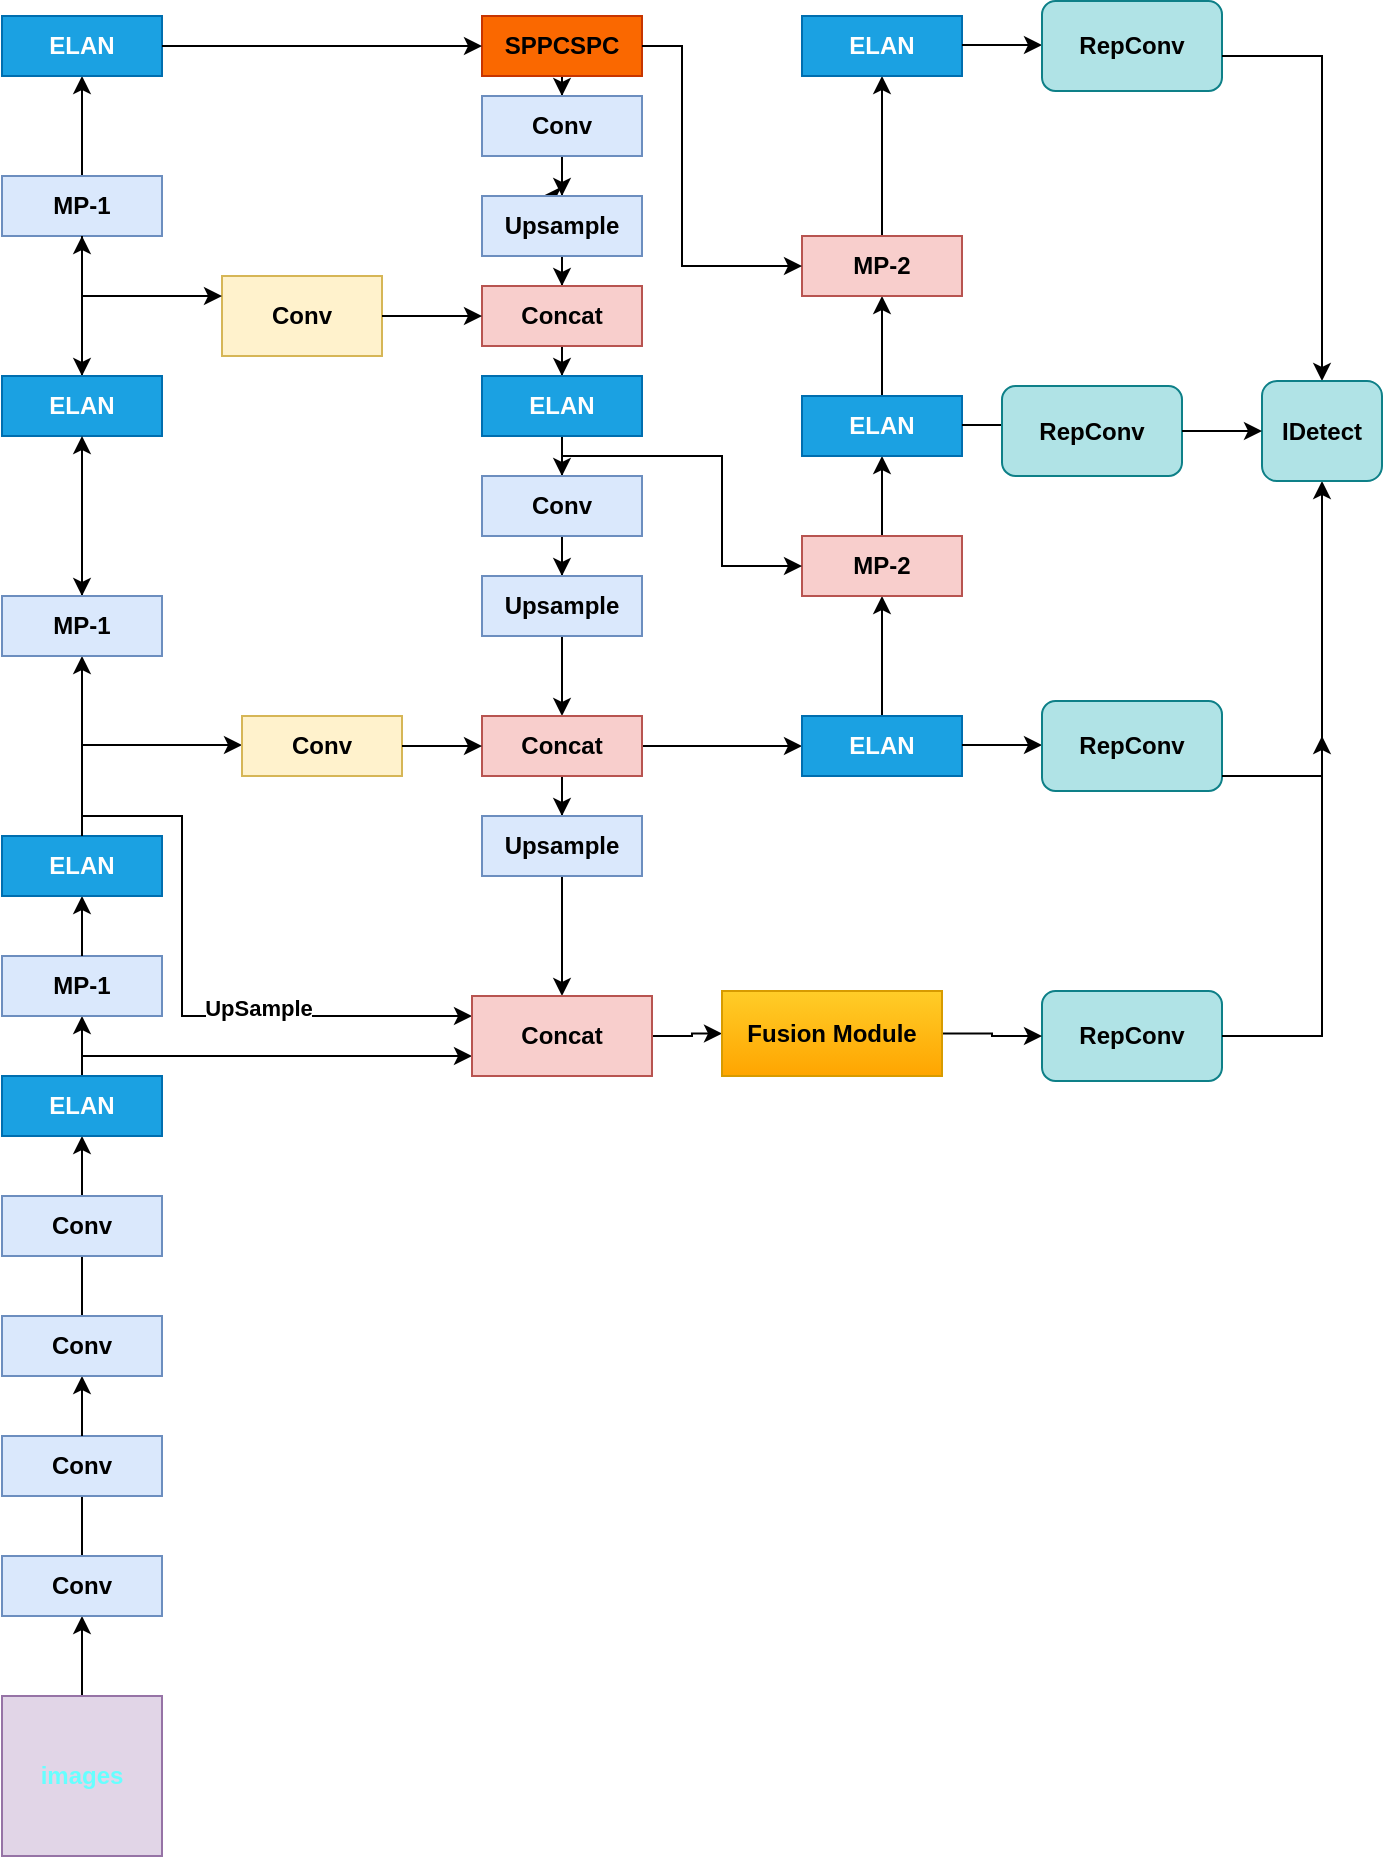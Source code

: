 <mxfile version="24.4.8" type="github">
  <diagram name="第 1 页" id="06KhuJ1YoOvBnatMyuTx">
    <mxGraphModel dx="1002" dy="577" grid="1" gridSize="10" guides="1" tooltips="1" connect="1" arrows="1" fold="1" page="1" pageScale="1" pageWidth="827" pageHeight="1169" math="0" shadow="0">
      <root>
        <mxCell id="0" />
        <mxCell id="1" parent="0" />
        <mxCell id="rpA8S_iFjbpx3BVTniyy-3" value="" style="edgeStyle=orthogonalEdgeStyle;rounded=0;orthogonalLoop=1;jettySize=auto;html=1;" parent="1" source="rpA8S_iFjbpx3BVTniyy-1" target="rpA8S_iFjbpx3BVTniyy-2" edge="1">
          <mxGeometry relative="1" as="geometry">
            <Array as="points">
              <mxPoint x="120" y="1010" />
              <mxPoint x="120" y="1010" />
            </Array>
          </mxGeometry>
        </mxCell>
        <mxCell id="rpA8S_iFjbpx3BVTniyy-1" value="&lt;b&gt;&lt;font color=&quot;#66ffff&quot;&gt;images&lt;/font&gt;&lt;/b&gt;" style="whiteSpace=wrap;html=1;aspect=fixed;fillColor=#e1d5e7;strokeColor=#9673a6;" parent="1" vertex="1">
          <mxGeometry x="80" y="1040" width="80" height="80" as="geometry" />
        </mxCell>
        <mxCell id="rpA8S_iFjbpx3BVTniyy-6" value="" style="edgeStyle=orthogonalEdgeStyle;rounded=0;orthogonalLoop=1;jettySize=auto;html=1;" parent="1" source="rpA8S_iFjbpx3BVTniyy-2" edge="1">
          <mxGeometry relative="1" as="geometry">
            <mxPoint x="120" y="920" as="targetPoint" />
          </mxGeometry>
        </mxCell>
        <mxCell id="rpA8S_iFjbpx3BVTniyy-2" value="&lt;b&gt;Conv&lt;/b&gt;" style="whiteSpace=wrap;html=1;fillColor=#dae8fc;strokeColor=#6c8ebf;" parent="1" vertex="1">
          <mxGeometry x="80" y="970" width="80" height="30" as="geometry" />
        </mxCell>
        <mxCell id="rpA8S_iFjbpx3BVTniyy-8" value="&lt;b&gt;Conv&lt;/b&gt;" style="rounded=0;whiteSpace=wrap;html=1;fillColor=#dae8fc;strokeColor=#6c8ebf;" parent="1" vertex="1">
          <mxGeometry x="80" y="910" width="80" height="30" as="geometry" />
        </mxCell>
        <mxCell id="rpA8S_iFjbpx3BVTniyy-9" value="" style="edgeStyle=orthogonalEdgeStyle;rounded=0;orthogonalLoop=1;jettySize=auto;html=1;exitX=0.5;exitY=0;exitDx=0;exitDy=0;" parent="1" source="rpA8S_iFjbpx3BVTniyy-8" target="rpA8S_iFjbpx3BVTniyy-11" edge="1">
          <mxGeometry relative="1" as="geometry">
            <mxPoint x="120" y="880" as="sourcePoint" />
            <Array as="points" />
          </mxGeometry>
        </mxCell>
        <mxCell id="rpA8S_iFjbpx3BVTniyy-10" value="" style="edgeStyle=orthogonalEdgeStyle;rounded=0;orthogonalLoop=1;jettySize=auto;html=1;entryX=0.5;entryY=1;entryDx=0;entryDy=0;" parent="1" source="rpA8S_iFjbpx3BVTniyy-11" target="rpA8S_iFjbpx3BVTniyy-14" edge="1">
          <mxGeometry relative="1" as="geometry">
            <mxPoint x="120" y="760" as="targetPoint" />
          </mxGeometry>
        </mxCell>
        <mxCell id="rpA8S_iFjbpx3BVTniyy-11" value="&lt;b&gt;Conv&lt;/b&gt;" style="whiteSpace=wrap;html=1;fillColor=#dae8fc;strokeColor=#6c8ebf;" parent="1" vertex="1">
          <mxGeometry x="80" y="850" width="80" height="30" as="geometry" />
        </mxCell>
        <mxCell id="rpA8S_iFjbpx3BVTniyy-12" value="&lt;b&gt;Conv&lt;/b&gt;" style="rounded=0;whiteSpace=wrap;html=1;fillColor=#dae8fc;strokeColor=#6c8ebf;" parent="1" vertex="1">
          <mxGeometry x="80" y="790" width="80" height="30" as="geometry" />
        </mxCell>
        <mxCell id="rpA8S_iFjbpx3BVTniyy-17" value="" style="edgeStyle=orthogonalEdgeStyle;rounded=0;orthogonalLoop=1;jettySize=auto;html=1;" parent="1" source="rpA8S_iFjbpx3BVTniyy-14" target="rpA8S_iFjbpx3BVTniyy-16" edge="1">
          <mxGeometry relative="1" as="geometry" />
        </mxCell>
        <mxCell id="rpA8S_iFjbpx3BVTniyy-14" value="&lt;b&gt;ELAN&lt;/b&gt;" style="whiteSpace=wrap;html=1;rounded=0;fillColor=#1ba1e2;strokeColor=#006EAF;fontColor=#ffffff;" parent="1" vertex="1">
          <mxGeometry x="80" y="730" width="80" height="30" as="geometry" />
        </mxCell>
        <mxCell id="rpA8S_iFjbpx3BVTniyy-16" value="&lt;b&gt;MP-1&lt;/b&gt;" style="whiteSpace=wrap;html=1;rounded=0;fillColor=#dae8fc;strokeColor=#6c8ebf;" parent="1" vertex="1">
          <mxGeometry x="80" y="670" width="80" height="30" as="geometry" />
        </mxCell>
        <mxCell id="rpA8S_iFjbpx3BVTniyy-18" value="" style="edgeStyle=orthogonalEdgeStyle;rounded=0;orthogonalLoop=1;jettySize=auto;html=1;exitX=0.5;exitY=0;exitDx=0;exitDy=0;" parent="1" source="rpA8S_iFjbpx3BVTniyy-16" target="rpA8S_iFjbpx3BVTniyy-20" edge="1">
          <mxGeometry relative="1" as="geometry">
            <mxPoint x="120" y="560" as="sourcePoint" />
            <Array as="points" />
          </mxGeometry>
        </mxCell>
        <mxCell id="rpA8S_iFjbpx3BVTniyy-20" value="&lt;b&gt;ELAN&lt;/b&gt;" style="whiteSpace=wrap;html=1;fillColor=#1ba1e2;strokeColor=#006EAF;fontColor=#ffffff;" parent="1" vertex="1">
          <mxGeometry x="80" y="610" width="80" height="30" as="geometry" />
        </mxCell>
        <mxCell id="rpA8S_iFjbpx3BVTniyy-25" value="" style="edgeStyle=orthogonalEdgeStyle;rounded=0;orthogonalLoop=1;jettySize=auto;html=1;" parent="1" source="rpA8S_iFjbpx3BVTniyy-26" target="rpA8S_iFjbpx3BVTniyy-28" edge="1">
          <mxGeometry relative="1" as="geometry" />
        </mxCell>
        <mxCell id="rpA8S_iFjbpx3BVTniyy-28" value="&lt;b&gt;ELAN&lt;/b&gt;" style="whiteSpace=wrap;html=1;rounded=0;fillColor=#1ba1e2;strokeColor=#006EAF;fontColor=#ffffff;" parent="1" vertex="1">
          <mxGeometry x="80" y="200" width="80" height="30" as="geometry" />
        </mxCell>
        <mxCell id="rpA8S_iFjbpx3BVTniyy-30" value="" style="endArrow=classic;html=1;rounded=0;" parent="1" edge="1">
          <mxGeometry width="50" height="50" relative="1" as="geometry">
            <mxPoint x="120" y="564.5" as="sourcePoint" />
            <mxPoint x="200" y="564.5" as="targetPoint" />
          </mxGeometry>
        </mxCell>
        <mxCell id="rpA8S_iFjbpx3BVTniyy-33" value="&lt;b&gt;Conv&lt;/b&gt;" style="rounded=0;whiteSpace=wrap;html=1;fillColor=#fff2cc;strokeColor=#d6b656;" parent="1" vertex="1">
          <mxGeometry x="190" y="330" width="80" height="40" as="geometry" />
        </mxCell>
        <mxCell id="rpA8S_iFjbpx3BVTniyy-34" value="" style="edgeStyle=orthogonalEdgeStyle;rounded=0;orthogonalLoop=1;jettySize=auto;html=1;" parent="1" source="rpA8S_iFjbpx3BVTniyy-20" target="rpA8S_iFjbpx3BVTniyy-21" edge="1">
          <mxGeometry relative="1" as="geometry">
            <mxPoint x="120" y="440" as="targetPoint" />
            <mxPoint x="120" y="610" as="sourcePoint" />
          </mxGeometry>
        </mxCell>
        <mxCell id="rpA8S_iFjbpx3BVTniyy-36" value="" style="edgeStyle=orthogonalEdgeStyle;rounded=0;orthogonalLoop=1;jettySize=auto;html=1;" parent="1" source="rpA8S_iFjbpx3BVTniyy-24" target="rpA8S_iFjbpx3BVTniyy-26" edge="1">
          <mxGeometry relative="1" as="geometry">
            <mxPoint x="120" y="440" as="targetPoint" />
            <mxPoint x="120" y="480" as="sourcePoint" />
          </mxGeometry>
        </mxCell>
        <mxCell id="rpA8S_iFjbpx3BVTniyy-26" value="&lt;b&gt;MP-1&lt;/b&gt;" style="rounded=0;whiteSpace=wrap;html=1;fillColor=#dae8fc;strokeColor=#6c8ebf;" parent="1" vertex="1">
          <mxGeometry x="80" y="280" width="80" height="30" as="geometry" />
        </mxCell>
        <mxCell id="rpA8S_iFjbpx3BVTniyy-37" value="&lt;b&gt;Conv&lt;/b&gt;" style="rounded=0;whiteSpace=wrap;html=1;fillColor=#fff2cc;strokeColor=#d6b656;" parent="1" vertex="1">
          <mxGeometry x="200" y="550" width="80" height="30" as="geometry" />
        </mxCell>
        <mxCell id="rpA8S_iFjbpx3BVTniyy-42" value="" style="edgeStyle=orthogonalEdgeStyle;rounded=0;orthogonalLoop=1;jettySize=auto;html=1;" parent="1" source="rpA8S_iFjbpx3BVTniyy-38" target="rpA8S_iFjbpx3BVTniyy-41" edge="1">
          <mxGeometry relative="1" as="geometry" />
        </mxCell>
        <mxCell id="rpA8S_iFjbpx3BVTniyy-38" value="&lt;b&gt;SPPCSPC&lt;/b&gt;" style="rounded=0;whiteSpace=wrap;html=1;fillColor=#fa6800;fontColor=#000000;strokeColor=#C73500;" parent="1" vertex="1">
          <mxGeometry x="320" y="200" width="80" height="30" as="geometry" />
        </mxCell>
        <mxCell id="rpA8S_iFjbpx3BVTniyy-39" value="" style="endArrow=classic;html=1;rounded=0;entryX=0;entryY=0.5;entryDx=0;entryDy=0;exitX=1;exitY=0.5;exitDx=0;exitDy=0;" parent="1" source="rpA8S_iFjbpx3BVTniyy-28" target="rpA8S_iFjbpx3BVTniyy-38" edge="1">
          <mxGeometry width="50" height="50" relative="1" as="geometry">
            <mxPoint x="390" y="560" as="sourcePoint" />
            <mxPoint x="440" y="510" as="targetPoint" />
          </mxGeometry>
        </mxCell>
        <mxCell id="rpA8S_iFjbpx3BVTniyy-44" value="" style="edgeStyle=orthogonalEdgeStyle;rounded=0;orthogonalLoop=1;jettySize=auto;html=1;" parent="1" source="rpA8S_iFjbpx3BVTniyy-41" target="rpA8S_iFjbpx3BVTniyy-43" edge="1">
          <mxGeometry relative="1" as="geometry" />
        </mxCell>
        <mxCell id="rpA8S_iFjbpx3BVTniyy-61" style="edgeStyle=orthogonalEdgeStyle;rounded=0;orthogonalLoop=1;jettySize=auto;html=1;" parent="1" source="rpA8S_iFjbpx3BVTniyy-41" edge="1">
          <mxGeometry relative="1" as="geometry">
            <mxPoint x="350" y="290" as="targetPoint" />
          </mxGeometry>
        </mxCell>
        <mxCell id="rpA8S_iFjbpx3BVTniyy-41" value="&lt;b&gt;Conv&lt;/b&gt;" style="rounded=0;whiteSpace=wrap;html=1;fillColor=#dae8fc;strokeColor=#6c8ebf;" parent="1" vertex="1">
          <mxGeometry x="320" y="240" width="80" height="30" as="geometry" />
        </mxCell>
        <mxCell id="rpA8S_iFjbpx3BVTniyy-46" value="" style="edgeStyle=orthogonalEdgeStyle;rounded=0;orthogonalLoop=1;jettySize=auto;html=1;" parent="1" source="rpA8S_iFjbpx3BVTniyy-43" target="rpA8S_iFjbpx3BVTniyy-45" edge="1">
          <mxGeometry relative="1" as="geometry" />
        </mxCell>
        <mxCell id="rpA8S_iFjbpx3BVTniyy-43" value="&lt;b&gt;Upsample&lt;/b&gt;" style="rounded=0;whiteSpace=wrap;html=1;fillColor=#dae8fc;strokeColor=#6c8ebf;" parent="1" vertex="1">
          <mxGeometry x="320" y="290" width="80" height="30" as="geometry" />
        </mxCell>
        <mxCell id="rpA8S_iFjbpx3BVTniyy-50" value="" style="edgeStyle=orthogonalEdgeStyle;rounded=0;orthogonalLoop=1;jettySize=auto;html=1;" parent="1" source="rpA8S_iFjbpx3BVTniyy-45" target="rpA8S_iFjbpx3BVTniyy-49" edge="1">
          <mxGeometry relative="1" as="geometry" />
        </mxCell>
        <mxCell id="rpA8S_iFjbpx3BVTniyy-45" value="&lt;b&gt;Concat&lt;/b&gt;" style="rounded=0;whiteSpace=wrap;html=1;fillColor=#f8cecc;strokeColor=#b85450;" parent="1" vertex="1">
          <mxGeometry x="320" y="335" width="80" height="30" as="geometry" />
        </mxCell>
        <mxCell id="rpA8S_iFjbpx3BVTniyy-64" value="" style="edgeStyle=orthogonalEdgeStyle;rounded=0;orthogonalLoop=1;jettySize=auto;html=1;" parent="1" source="rpA8S_iFjbpx3BVTniyy-49" target="rpA8S_iFjbpx3BVTniyy-63" edge="1">
          <mxGeometry relative="1" as="geometry" />
        </mxCell>
        <mxCell id="rpA8S_iFjbpx3BVTniyy-49" value="&lt;b&gt;ELAN&lt;/b&gt;" style="rounded=0;whiteSpace=wrap;html=1;fillColor=#1ba1e2;fontColor=#ffffff;strokeColor=#006EAF;" parent="1" vertex="1">
          <mxGeometry x="320" y="380" width="80" height="30" as="geometry" />
        </mxCell>
        <mxCell id="rpA8S_iFjbpx3BVTniyy-52" value="" style="edgeStyle=orthogonalEdgeStyle;rounded=0;orthogonalLoop=1;jettySize=auto;html=1;" parent="1" source="rpA8S_iFjbpx3BVTniyy-26" target="rpA8S_iFjbpx3BVTniyy-24" edge="1">
          <mxGeometry relative="1" as="geometry">
            <mxPoint x="120" y="440" as="targetPoint" />
            <mxPoint x="120" y="310" as="sourcePoint" />
          </mxGeometry>
        </mxCell>
        <mxCell id="rpA8S_iFjbpx3BVTniyy-24" value="&lt;b&gt;ELAN&lt;/b&gt;" style="whiteSpace=wrap;html=1;fillColor=#1ba1e2;strokeColor=#006EAF;fontColor=#ffffff;" parent="1" vertex="1">
          <mxGeometry x="80" y="380" width="80" height="30" as="geometry" />
        </mxCell>
        <mxCell id="rpA8S_iFjbpx3BVTniyy-55" value="" style="endArrow=classic;html=1;rounded=0;exitX=0.5;exitY=0;exitDx=0;exitDy=0;entryX=0.5;entryY=1;entryDx=0;entryDy=0;" parent="1" source="rpA8S_iFjbpx3BVTniyy-21" target="rpA8S_iFjbpx3BVTniyy-24" edge="1">
          <mxGeometry width="50" height="50" relative="1" as="geometry">
            <mxPoint x="390" y="360" as="sourcePoint" />
            <mxPoint x="440" y="310" as="targetPoint" />
          </mxGeometry>
        </mxCell>
        <mxCell id="rpA8S_iFjbpx3BVTniyy-57" value="" style="endArrow=classic;html=1;rounded=0;" parent="1" target="rpA8S_iFjbpx3BVTniyy-21" edge="1">
          <mxGeometry width="50" height="50" relative="1" as="geometry">
            <mxPoint x="120" y="460" as="sourcePoint" />
            <mxPoint x="200" y="460" as="targetPoint" />
          </mxGeometry>
        </mxCell>
        <mxCell id="rpA8S_iFjbpx3BVTniyy-21" value="&lt;b&gt;MP-1&lt;/b&gt;" style="rounded=0;whiteSpace=wrap;html=1;fillColor=#dae8fc;strokeColor=#6c8ebf;" parent="1" vertex="1">
          <mxGeometry x="80" y="490" width="80" height="30" as="geometry" />
        </mxCell>
        <mxCell id="rpA8S_iFjbpx3BVTniyy-60" value="" style="endArrow=classic;html=1;rounded=0;entryX=0;entryY=0.25;entryDx=0;entryDy=0;" parent="1" target="rpA8S_iFjbpx3BVTniyy-33" edge="1">
          <mxGeometry width="50" height="50" relative="1" as="geometry">
            <mxPoint x="120" y="340" as="sourcePoint" />
            <mxPoint x="440" y="310" as="targetPoint" />
          </mxGeometry>
        </mxCell>
        <mxCell id="rpA8S_iFjbpx3BVTniyy-62" value="" style="endArrow=classic;html=1;rounded=0;exitX=1;exitY=0.5;exitDx=0;exitDy=0;" parent="1" source="rpA8S_iFjbpx3BVTniyy-33" target="rpA8S_iFjbpx3BVTniyy-45" edge="1">
          <mxGeometry width="50" height="50" relative="1" as="geometry">
            <mxPoint x="390" y="360" as="sourcePoint" />
            <mxPoint x="440" y="310" as="targetPoint" />
          </mxGeometry>
        </mxCell>
        <mxCell id="rpA8S_iFjbpx3BVTniyy-66" value="" style="edgeStyle=orthogonalEdgeStyle;rounded=0;orthogonalLoop=1;jettySize=auto;html=1;" parent="1" source="rpA8S_iFjbpx3BVTniyy-63" target="rpA8S_iFjbpx3BVTniyy-65" edge="1">
          <mxGeometry relative="1" as="geometry" />
        </mxCell>
        <mxCell id="rpA8S_iFjbpx3BVTniyy-63" value="&lt;b&gt;Conv&lt;/b&gt;" style="rounded=0;whiteSpace=wrap;html=1;fillColor=#dae8fc;strokeColor=#6c8ebf;" parent="1" vertex="1">
          <mxGeometry x="320" y="430" width="80" height="30" as="geometry" />
        </mxCell>
        <mxCell id="rpA8S_iFjbpx3BVTniyy-68" value="" style="edgeStyle=orthogonalEdgeStyle;rounded=0;orthogonalLoop=1;jettySize=auto;html=1;" parent="1" source="rpA8S_iFjbpx3BVTniyy-65" target="rpA8S_iFjbpx3BVTniyy-67" edge="1">
          <mxGeometry relative="1" as="geometry" />
        </mxCell>
        <mxCell id="rpA8S_iFjbpx3BVTniyy-65" value="&lt;b&gt;Upsample&lt;/b&gt;" style="rounded=0;whiteSpace=wrap;html=1;fillColor=#dae8fc;strokeColor=#6c8ebf;" parent="1" vertex="1">
          <mxGeometry x="320" y="480" width="80" height="30" as="geometry" />
        </mxCell>
        <mxCell id="rpA8S_iFjbpx3BVTniyy-80" value="" style="edgeStyle=orthogonalEdgeStyle;rounded=0;orthogonalLoop=1;jettySize=auto;html=1;" parent="1" source="rpA8S_iFjbpx3BVTniyy-67" target="rpA8S_iFjbpx3BVTniyy-79" edge="1">
          <mxGeometry relative="1" as="geometry" />
        </mxCell>
        <mxCell id="rpA8S_iFjbpx3BVTniyy-86" value="" style="edgeStyle=orthogonalEdgeStyle;rounded=0;orthogonalLoop=1;jettySize=auto;html=1;" parent="1" source="rpA8S_iFjbpx3BVTniyy-67" target="rpA8S_iFjbpx3BVTniyy-85" edge="1">
          <mxGeometry relative="1" as="geometry" />
        </mxCell>
        <mxCell id="rpA8S_iFjbpx3BVTniyy-67" value="&lt;b&gt;Concat&lt;/b&gt;" style="rounded=0;whiteSpace=wrap;html=1;fillColor=#f8cecc;strokeColor=#b85450;" parent="1" vertex="1">
          <mxGeometry x="320" y="550" width="80" height="30" as="geometry" />
        </mxCell>
        <mxCell id="rpA8S_iFjbpx3BVTniyy-72" value="" style="endArrow=classic;html=1;rounded=0;exitX=1;exitY=0.5;exitDx=0;exitDy=0;entryX=0;entryY=0.5;entryDx=0;entryDy=0;" parent="1" source="rpA8S_iFjbpx3BVTniyy-37" target="rpA8S_iFjbpx3BVTniyy-67" edge="1">
          <mxGeometry width="50" height="50" relative="1" as="geometry">
            <mxPoint x="390" y="560" as="sourcePoint" />
            <mxPoint x="320" y="590" as="targetPoint" />
          </mxGeometry>
        </mxCell>
        <mxCell id="rpA8S_iFjbpx3BVTniyy-73" value="" style="endArrow=classic;html=1;rounded=0;entryX=0;entryY=0.75;entryDx=0;entryDy=0;" parent="1" target="rpA8S_iFjbpx3BVTniyy-81" edge="1">
          <mxGeometry width="50" height="50" relative="1" as="geometry">
            <mxPoint x="120" y="720" as="sourcePoint" />
            <mxPoint x="290" y="720" as="targetPoint" />
          </mxGeometry>
        </mxCell>
        <mxCell id="rpA8S_iFjbpx3BVTniyy-74" value="" style="endArrow=classic;html=1;rounded=0;entryX=0;entryY=0.25;entryDx=0;entryDy=0;" parent="1" target="rpA8S_iFjbpx3BVTniyy-81" edge="1">
          <mxGeometry width="50" height="50" relative="1" as="geometry">
            <mxPoint x="120" y="600" as="sourcePoint" />
            <mxPoint x="300" y="700" as="targetPoint" />
            <Array as="points">
              <mxPoint x="170" y="600" />
              <mxPoint x="170" y="700" />
            </Array>
          </mxGeometry>
        </mxCell>
        <mxCell id="rpA8S_iFjbpx3BVTniyy-78" value="&lt;b&gt;UpSample&lt;/b&gt;" style="edgeLabel;html=1;align=center;verticalAlign=middle;resizable=0;points=[];" parent="rpA8S_iFjbpx3BVTniyy-74" vertex="1" connectable="0">
          <mxGeometry x="0.276" y="4" relative="1" as="geometry">
            <mxPoint as="offset" />
          </mxGeometry>
        </mxCell>
        <mxCell id="rpA8S_iFjbpx3BVTniyy-82" value="" style="edgeStyle=orthogonalEdgeStyle;rounded=0;orthogonalLoop=1;jettySize=auto;html=1;" parent="1" source="rpA8S_iFjbpx3BVTniyy-79" target="rpA8S_iFjbpx3BVTniyy-81" edge="1">
          <mxGeometry relative="1" as="geometry" />
        </mxCell>
        <mxCell id="rpA8S_iFjbpx3BVTniyy-79" value="&lt;b&gt;Upsample&lt;/b&gt;" style="rounded=0;whiteSpace=wrap;html=1;fillColor=#dae8fc;strokeColor=#6c8ebf;" parent="1" vertex="1">
          <mxGeometry x="320" y="600" width="80" height="30" as="geometry" />
        </mxCell>
        <mxCell id="-2oq_nhv_TLZ8Wuq7GOU-2" value="" style="edgeStyle=orthogonalEdgeStyle;rounded=0;orthogonalLoop=1;jettySize=auto;html=1;" edge="1" parent="1" source="rpA8S_iFjbpx3BVTniyy-81" target="-2oq_nhv_TLZ8Wuq7GOU-1">
          <mxGeometry relative="1" as="geometry" />
        </mxCell>
        <mxCell id="rpA8S_iFjbpx3BVTniyy-81" value="&lt;b&gt;Concat&lt;/b&gt;" style="rounded=0;whiteSpace=wrap;html=1;fillColor=#f8cecc;strokeColor=#b85450;" parent="1" vertex="1">
          <mxGeometry x="315" y="690" width="90" height="40" as="geometry" />
        </mxCell>
        <mxCell id="rpA8S_iFjbpx3BVTniyy-88" value="" style="edgeStyle=orthogonalEdgeStyle;rounded=0;orthogonalLoop=1;jettySize=auto;html=1;" parent="1" source="rpA8S_iFjbpx3BVTniyy-85" target="rpA8S_iFjbpx3BVTniyy-87" edge="1">
          <mxGeometry relative="1" as="geometry" />
        </mxCell>
        <mxCell id="rpA8S_iFjbpx3BVTniyy-85" value="&lt;b&gt;ELAN&lt;/b&gt;" style="rounded=0;whiteSpace=wrap;html=1;fillColor=#1ba1e2;fontColor=#ffffff;strokeColor=#006EAF;" parent="1" vertex="1">
          <mxGeometry x="480" y="550" width="80" height="30" as="geometry" />
        </mxCell>
        <mxCell id="rpA8S_iFjbpx3BVTniyy-90" value="" style="edgeStyle=orthogonalEdgeStyle;rounded=0;orthogonalLoop=1;jettySize=auto;html=1;" parent="1" source="rpA8S_iFjbpx3BVTniyy-87" target="rpA8S_iFjbpx3BVTniyy-89" edge="1">
          <mxGeometry relative="1" as="geometry" />
        </mxCell>
        <mxCell id="rpA8S_iFjbpx3BVTniyy-87" value="&lt;b&gt;MP-2&lt;/b&gt;" style="rounded=0;whiteSpace=wrap;html=1;fillColor=#f8cecc;strokeColor=#b85450;" parent="1" vertex="1">
          <mxGeometry x="480" y="460" width="80" height="30" as="geometry" />
        </mxCell>
        <mxCell id="rpA8S_iFjbpx3BVTniyy-96" value="" style="edgeStyle=orthogonalEdgeStyle;rounded=0;orthogonalLoop=1;jettySize=auto;html=1;" parent="1" source="rpA8S_iFjbpx3BVTniyy-89" target="rpA8S_iFjbpx3BVTniyy-95" edge="1">
          <mxGeometry relative="1" as="geometry" />
        </mxCell>
        <mxCell id="rpA8S_iFjbpx3BVTniyy-89" value="&lt;b&gt;ELAN&lt;/b&gt;" style="rounded=0;whiteSpace=wrap;html=1;fillColor=#1ba1e2;fontColor=#ffffff;strokeColor=#006EAF;" parent="1" vertex="1">
          <mxGeometry x="480" y="390" width="80" height="30" as="geometry" />
        </mxCell>
        <mxCell id="rpA8S_iFjbpx3BVTniyy-94" value="" style="endArrow=classic;html=1;rounded=0;entryX=0;entryY=0.5;entryDx=0;entryDy=0;" parent="1" target="rpA8S_iFjbpx3BVTniyy-87" edge="1">
          <mxGeometry width="50" height="50" relative="1" as="geometry">
            <mxPoint x="360" y="420" as="sourcePoint" />
            <mxPoint x="420" y="410" as="targetPoint" />
            <Array as="points">
              <mxPoint x="440" y="420" />
              <mxPoint x="440" y="475" />
            </Array>
          </mxGeometry>
        </mxCell>
        <mxCell id="rpA8S_iFjbpx3BVTniyy-98" value="" style="edgeStyle=orthogonalEdgeStyle;rounded=0;orthogonalLoop=1;jettySize=auto;html=1;" parent="1" source="rpA8S_iFjbpx3BVTniyy-95" target="rpA8S_iFjbpx3BVTniyy-97" edge="1">
          <mxGeometry relative="1" as="geometry" />
        </mxCell>
        <mxCell id="rpA8S_iFjbpx3BVTniyy-95" value="&lt;b&gt;MP-2&lt;/b&gt;" style="rounded=0;whiteSpace=wrap;html=1;fillColor=#f8cecc;strokeColor=#b85450;" parent="1" vertex="1">
          <mxGeometry x="480" y="310" width="80" height="30" as="geometry" />
        </mxCell>
        <mxCell id="rpA8S_iFjbpx3BVTniyy-97" value="&lt;b&gt;ELAN&lt;/b&gt;" style="rounded=0;whiteSpace=wrap;html=1;fillColor=#1ba1e2;fontColor=#ffffff;strokeColor=#006EAF;" parent="1" vertex="1">
          <mxGeometry x="480" y="200" width="80" height="30" as="geometry" />
        </mxCell>
        <mxCell id="rpA8S_iFjbpx3BVTniyy-99" value="" style="endArrow=classic;html=1;rounded=0;exitX=1;exitY=0.5;exitDx=0;exitDy=0;entryX=0;entryY=0.5;entryDx=0;entryDy=0;" parent="1" source="rpA8S_iFjbpx3BVTniyy-38" target="rpA8S_iFjbpx3BVTniyy-95" edge="1">
          <mxGeometry width="50" height="50" relative="1" as="geometry">
            <mxPoint x="370" y="360" as="sourcePoint" />
            <mxPoint x="420" y="310" as="targetPoint" />
            <Array as="points">
              <mxPoint x="420" y="215" />
              <mxPoint x="420" y="325" />
            </Array>
          </mxGeometry>
        </mxCell>
        <mxCell id="rpA8S_iFjbpx3BVTniyy-101" value="" style="endArrow=classic;html=1;rounded=0;" parent="1" edge="1">
          <mxGeometry width="50" height="50" relative="1" as="geometry">
            <mxPoint x="560" y="404.5" as="sourcePoint" />
            <mxPoint x="600" y="404.5" as="targetPoint" />
          </mxGeometry>
        </mxCell>
        <mxCell id="rpA8S_iFjbpx3BVTniyy-102" value="" style="endArrow=classic;html=1;rounded=0;" parent="1" edge="1">
          <mxGeometry width="50" height="50" relative="1" as="geometry">
            <mxPoint x="560" y="564.5" as="sourcePoint" />
            <mxPoint x="600" y="564.5" as="targetPoint" />
          </mxGeometry>
        </mxCell>
        <mxCell id="rpA8S_iFjbpx3BVTniyy-103" value="" style="endArrow=classic;html=1;rounded=0;" parent="1" edge="1">
          <mxGeometry width="50" height="50" relative="1" as="geometry">
            <mxPoint x="560" y="214.5" as="sourcePoint" />
            <mxPoint x="600" y="214.5" as="targetPoint" />
          </mxGeometry>
        </mxCell>
        <mxCell id="rpA8S_iFjbpx3BVTniyy-104" value="&lt;b&gt;RepConv&lt;/b&gt;" style="rounded=1;whiteSpace=wrap;html=1;fillColor=#b0e3e6;strokeColor=#0e8088;" parent="1" vertex="1">
          <mxGeometry x="600" y="192.5" width="90" height="45" as="geometry" />
        </mxCell>
        <mxCell id="rpA8S_iFjbpx3BVTniyy-105" value="&lt;b&gt;RepConv&lt;/b&gt;" style="rounded=1;whiteSpace=wrap;html=1;fillColor=#b0e3e6;strokeColor=#0e8088;" parent="1" vertex="1">
          <mxGeometry x="580" y="385" width="90" height="45" as="geometry" />
        </mxCell>
        <mxCell id="rpA8S_iFjbpx3BVTniyy-106" value="&lt;b&gt;RepConv&lt;/b&gt;" style="rounded=1;whiteSpace=wrap;html=1;fillColor=#b0e3e6;strokeColor=#0e8088;" parent="1" vertex="1">
          <mxGeometry x="600" y="542.5" width="90" height="45" as="geometry" />
        </mxCell>
        <mxCell id="rpA8S_iFjbpx3BVTniyy-107" value="&lt;b&gt;RepConv&lt;/b&gt;" style="rounded=1;whiteSpace=wrap;html=1;fillColor=#b0e3e6;strokeColor=#0e8088;" parent="1" vertex="1">
          <mxGeometry x="600" y="687.5" width="90" height="45" as="geometry" />
        </mxCell>
        <mxCell id="rpA8S_iFjbpx3BVTniyy-108" value="" style="endArrow=classic;html=1;rounded=0;" parent="1" edge="1">
          <mxGeometry width="50" height="50" relative="1" as="geometry">
            <mxPoint x="690" y="710" as="sourcePoint" />
            <mxPoint x="740" y="560" as="targetPoint" />
            <Array as="points">
              <mxPoint x="740" y="710" />
            </Array>
          </mxGeometry>
        </mxCell>
        <mxCell id="rpA8S_iFjbpx3BVTniyy-109" value="" style="endArrow=classic;html=1;rounded=0;" parent="1" target="rpA8S_iFjbpx3BVTniyy-112" edge="1">
          <mxGeometry width="50" height="50" relative="1" as="geometry">
            <mxPoint x="690" y="580" as="sourcePoint" />
            <mxPoint x="740" y="430" as="targetPoint" />
            <Array as="points">
              <mxPoint x="740" y="580" />
            </Array>
          </mxGeometry>
        </mxCell>
        <mxCell id="rpA8S_iFjbpx3BVTniyy-111" value="" style="endArrow=classic;html=1;rounded=0;entryX=0.5;entryY=0;entryDx=0;entryDy=0;" parent="1" target="rpA8S_iFjbpx3BVTniyy-112" edge="1">
          <mxGeometry width="50" height="50" relative="1" as="geometry">
            <mxPoint x="690" y="220" as="sourcePoint" />
            <mxPoint x="740" y="370" as="targetPoint" />
            <Array as="points">
              <mxPoint x="740" y="220" />
            </Array>
          </mxGeometry>
        </mxCell>
        <mxCell id="rpA8S_iFjbpx3BVTniyy-112" value="&lt;b&gt;IDetect&lt;/b&gt;" style="rounded=1;whiteSpace=wrap;html=1;fillColor=#b0e3e6;strokeColor=#0e8088;" parent="1" vertex="1">
          <mxGeometry x="710" y="382.5" width="60" height="50" as="geometry" />
        </mxCell>
        <mxCell id="rpA8S_iFjbpx3BVTniyy-116" value="" style="endArrow=classic;html=1;rounded=0;entryX=0;entryY=0.5;entryDx=0;entryDy=0;exitX=1;exitY=0.5;exitDx=0;exitDy=0;" parent="1" source="rpA8S_iFjbpx3BVTniyy-105" target="rpA8S_iFjbpx3BVTniyy-112" edge="1">
          <mxGeometry width="50" height="50" relative="1" as="geometry">
            <mxPoint x="660" y="405" as="sourcePoint" />
            <mxPoint x="420" y="410" as="targetPoint" />
          </mxGeometry>
        </mxCell>
        <mxCell id="-2oq_nhv_TLZ8Wuq7GOU-3" value="" style="edgeStyle=orthogonalEdgeStyle;rounded=0;orthogonalLoop=1;jettySize=auto;html=1;" edge="1" parent="1" source="-2oq_nhv_TLZ8Wuq7GOU-1" target="rpA8S_iFjbpx3BVTniyy-107">
          <mxGeometry relative="1" as="geometry" />
        </mxCell>
        <mxCell id="-2oq_nhv_TLZ8Wuq7GOU-1" value="&lt;b data-sider-select-id=&quot;b13adb36-9b30-471c-81e1-58ab8c832c01&quot;&gt;Fusion Module&lt;/b&gt;" style="rounded=0;whiteSpace=wrap;html=1;fillColor=#ffcd28;gradientColor=#ffa500;strokeColor=#d79b00;" vertex="1" parent="1">
          <mxGeometry x="440" y="687.5" width="110" height="42.5" as="geometry" />
        </mxCell>
      </root>
    </mxGraphModel>
  </diagram>
</mxfile>
